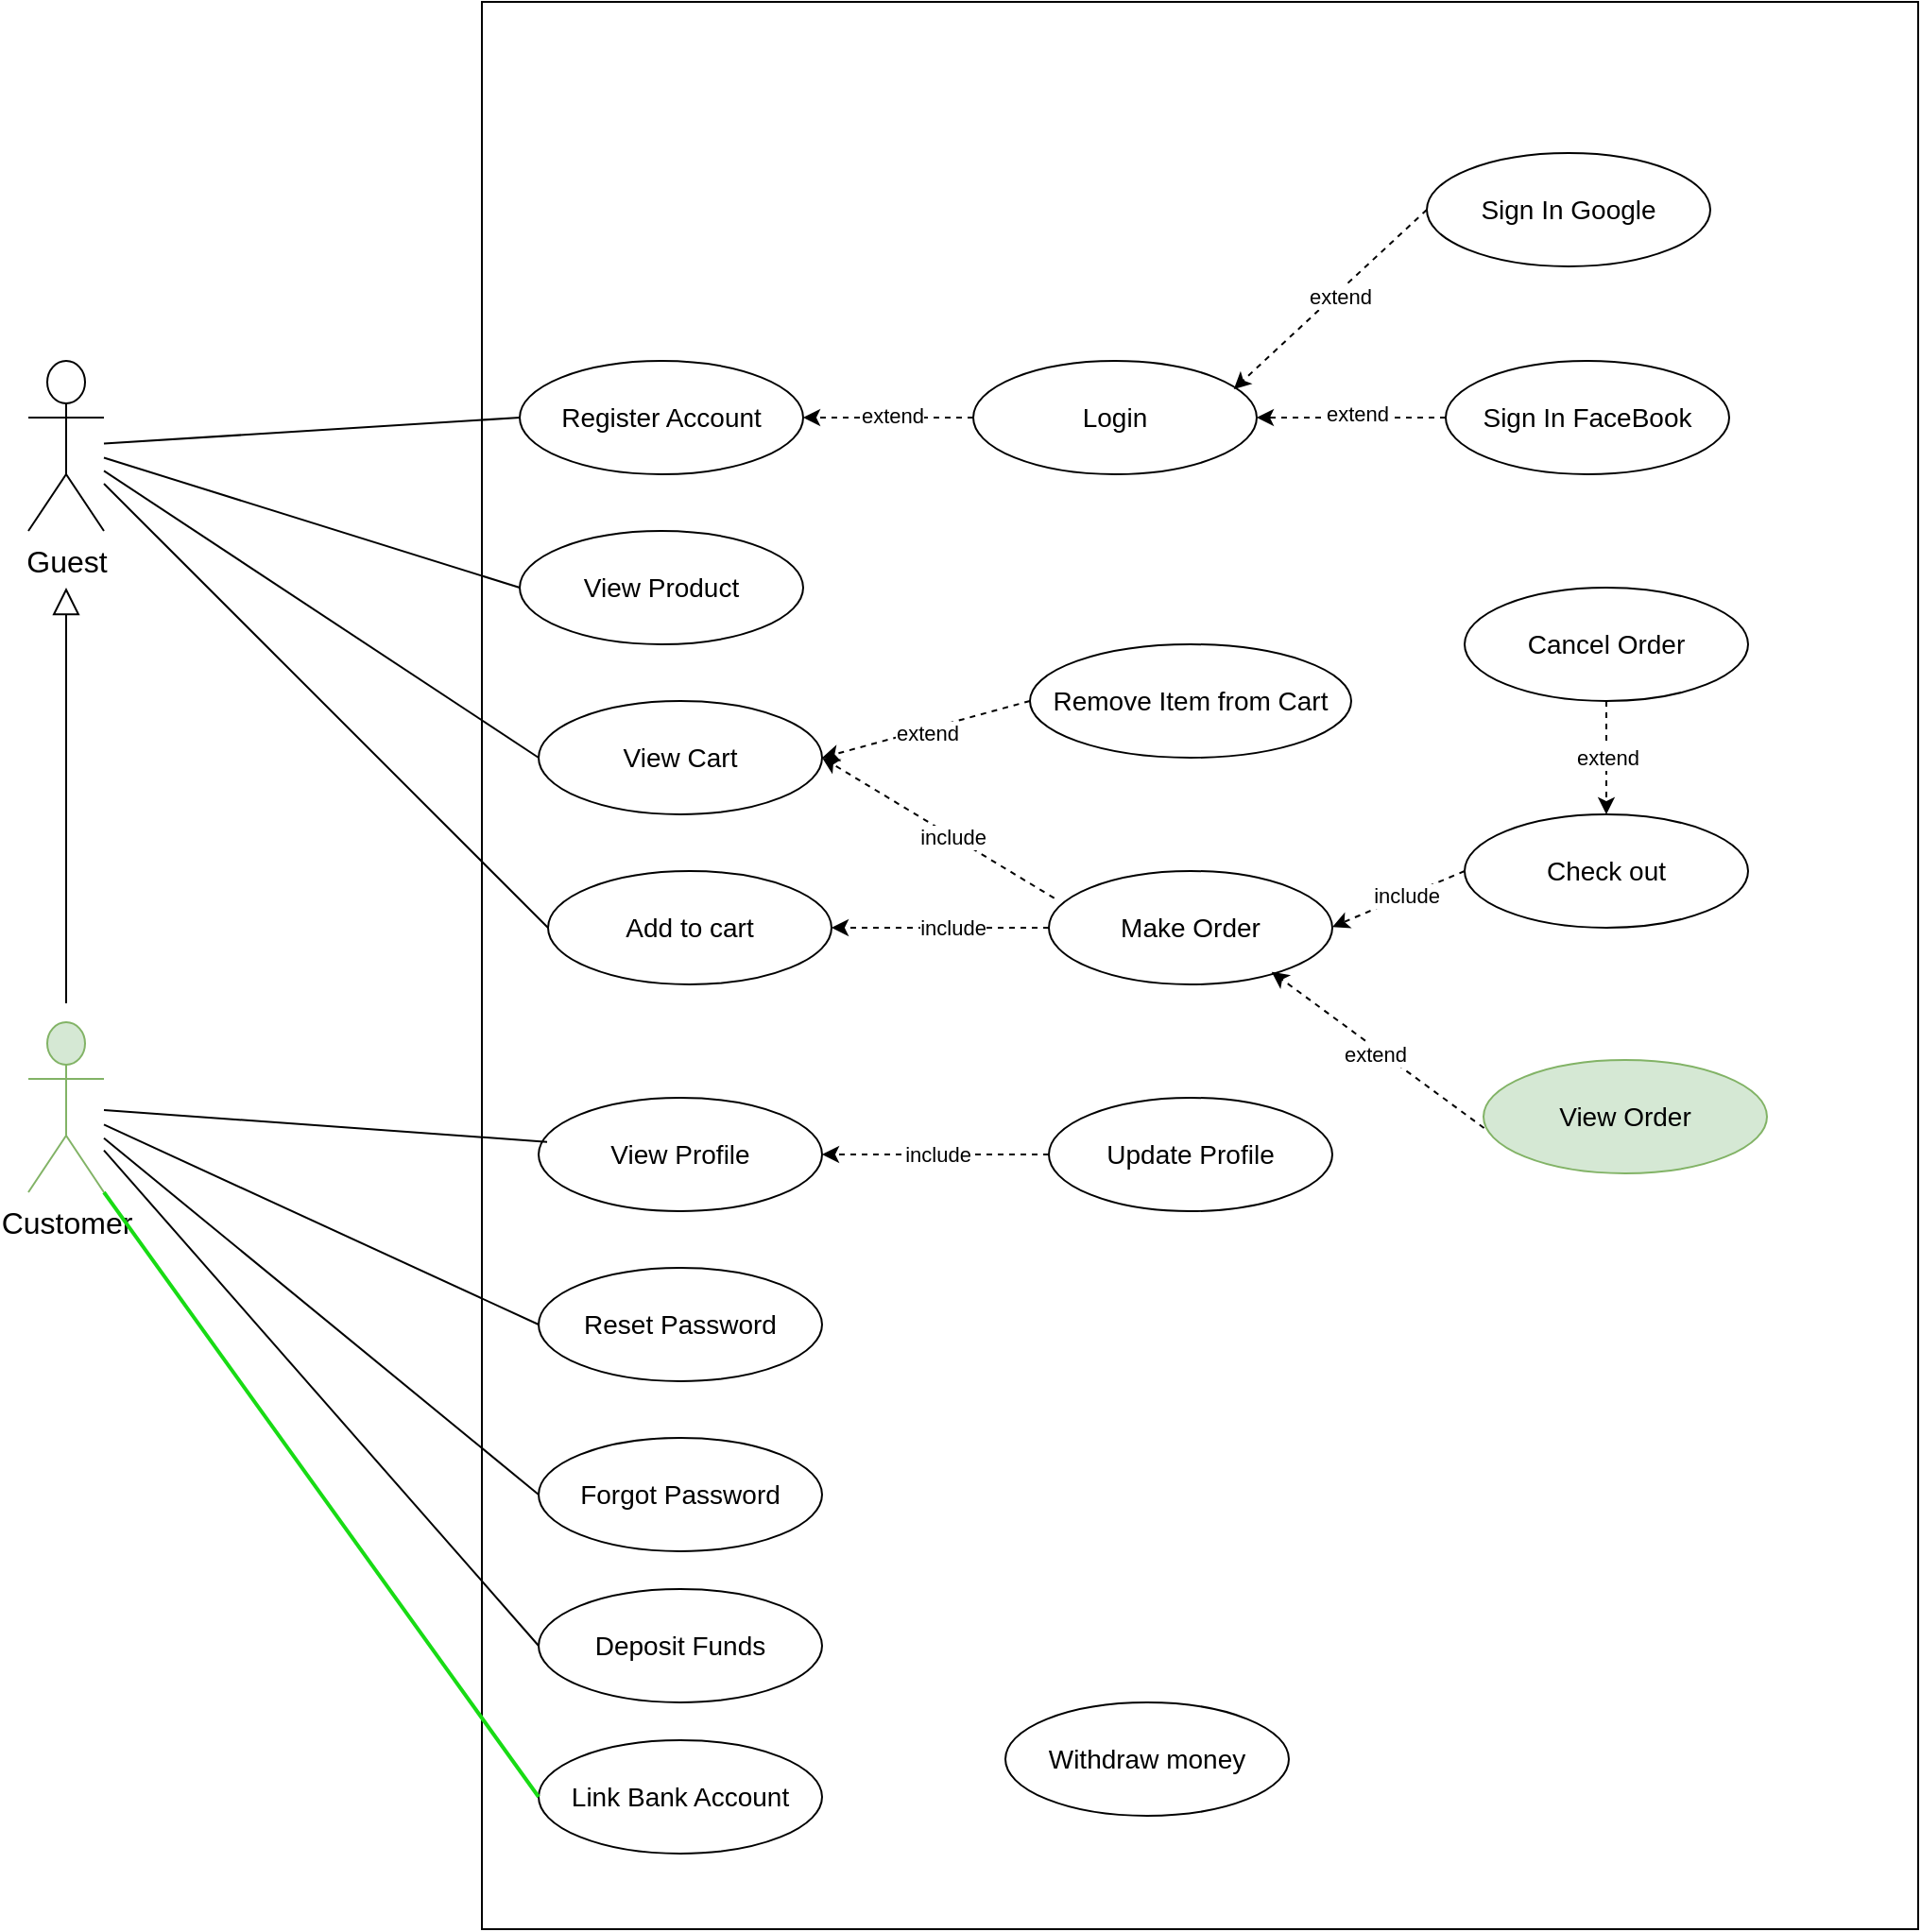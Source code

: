<mxfile version="21.8.2" type="device">
  <diagram name="Page-1" id="hIjCPjqprsrz1p6iRFdb">
    <mxGraphModel dx="1158" dy="2965" grid="1" gridSize="10" guides="1" tooltips="1" connect="1" arrows="1" fold="1" page="1" pageScale="1" pageWidth="1654" pageHeight="2336" math="0" shadow="0">
      <root>
        <mxCell id="0" />
        <mxCell id="1" parent="0" />
        <mxCell id="X5eDnd6aQtf5UFyxcaSR-5" value="" style="rounded=0;whiteSpace=wrap;html=1;" vertex="1" parent="1">
          <mxGeometry x="400" y="-50" width="760" height="1020" as="geometry" />
        </mxCell>
        <mxCell id="X5eDnd6aQtf5UFyxcaSR-1" value="&lt;font style=&quot;font-size: 16px;&quot;&gt;Guest&lt;/font&gt;" style="shape=umlActor;verticalLabelPosition=bottom;verticalAlign=top;html=1;outlineConnect=0;" vertex="1" parent="1">
          <mxGeometry x="160" y="140" width="40" height="90" as="geometry" />
        </mxCell>
        <mxCell id="X5eDnd6aQtf5UFyxcaSR-10" style="edgeStyle=orthogonalEdgeStyle;rounded=0;orthogonalLoop=1;jettySize=auto;html=1;entryX=1;entryY=0.5;entryDx=0;entryDy=0;dashed=1;" edge="1" parent="1" source="X5eDnd6aQtf5UFyxcaSR-6" target="X5eDnd6aQtf5UFyxcaSR-8">
          <mxGeometry relative="1" as="geometry" />
        </mxCell>
        <mxCell id="X5eDnd6aQtf5UFyxcaSR-11" value="extend" style="edgeLabel;html=1;align=center;verticalAlign=middle;resizable=0;points=[];" vertex="1" connectable="0" parent="X5eDnd6aQtf5UFyxcaSR-10">
          <mxGeometry x="-0.044" y="1" relative="1" as="geometry">
            <mxPoint y="-2" as="offset" />
          </mxGeometry>
        </mxCell>
        <mxCell id="X5eDnd6aQtf5UFyxcaSR-6" value="&lt;font style=&quot;font-size: 14px;&quot;&gt;Login&lt;/font&gt;" style="ellipse;whiteSpace=wrap;html=1;" vertex="1" parent="1">
          <mxGeometry x="660" y="140" width="150" height="60" as="geometry" />
        </mxCell>
        <mxCell id="X5eDnd6aQtf5UFyxcaSR-8" value="&lt;font style=&quot;font-size: 14px;&quot;&gt;Register Account&lt;/font&gt;" style="ellipse;whiteSpace=wrap;html=1;" vertex="1" parent="1">
          <mxGeometry x="420" y="140" width="150" height="60" as="geometry" />
        </mxCell>
        <mxCell id="X5eDnd6aQtf5UFyxcaSR-12" value="" style="endArrow=none;html=1;rounded=0;entryX=0;entryY=0.5;entryDx=0;entryDy=0;endFill=0;" edge="1" parent="1" source="X5eDnd6aQtf5UFyxcaSR-1" target="X5eDnd6aQtf5UFyxcaSR-8">
          <mxGeometry width="50" height="50" relative="1" as="geometry">
            <mxPoint x="250" y="220" as="sourcePoint" />
            <mxPoint x="300" y="170" as="targetPoint" />
          </mxGeometry>
        </mxCell>
        <mxCell id="X5eDnd6aQtf5UFyxcaSR-14" value="&lt;font style=&quot;font-size: 14px;&quot;&gt;View Product&lt;/font&gt;" style="ellipse;whiteSpace=wrap;html=1;" vertex="1" parent="1">
          <mxGeometry x="420" y="230" width="150" height="60" as="geometry" />
        </mxCell>
        <mxCell id="X5eDnd6aQtf5UFyxcaSR-15" value="" style="endArrow=none;html=1;rounded=0;exitX=0;exitY=0.5;exitDx=0;exitDy=0;" edge="1" parent="1" source="X5eDnd6aQtf5UFyxcaSR-14" target="X5eDnd6aQtf5UFyxcaSR-1">
          <mxGeometry width="50" height="50" relative="1" as="geometry">
            <mxPoint x="250" y="270" as="sourcePoint" />
            <mxPoint x="300" y="220" as="targetPoint" />
          </mxGeometry>
        </mxCell>
        <mxCell id="X5eDnd6aQtf5UFyxcaSR-17" style="edgeStyle=orthogonalEdgeStyle;rounded=0;orthogonalLoop=1;jettySize=auto;html=1;endArrow=block;endFill=0;endSize=12;" edge="1" parent="1">
          <mxGeometry relative="1" as="geometry">
            <mxPoint x="180" y="480" as="sourcePoint" />
            <mxPoint x="180" y="260" as="targetPoint" />
          </mxGeometry>
        </mxCell>
        <mxCell id="X5eDnd6aQtf5UFyxcaSR-16" value="&lt;font style=&quot;font-size: 16px;&quot;&gt;Customer&lt;/font&gt;" style="shape=umlActor;verticalLabelPosition=bottom;verticalAlign=top;html=1;outlineConnect=0;fillColor=#d5e8d4;strokeColor=#82b366;" vertex="1" parent="1">
          <mxGeometry x="160" y="490" width="40" height="90" as="geometry" />
        </mxCell>
        <mxCell id="X5eDnd6aQtf5UFyxcaSR-29" style="edgeStyle=orthogonalEdgeStyle;rounded=0;orthogonalLoop=1;jettySize=auto;html=1;dashed=1;" edge="1" parent="1" source="X5eDnd6aQtf5UFyxcaSR-21" target="X5eDnd6aQtf5UFyxcaSR-24">
          <mxGeometry relative="1" as="geometry" />
        </mxCell>
        <mxCell id="X5eDnd6aQtf5UFyxcaSR-30" value="include" style="edgeLabel;html=1;align=center;verticalAlign=middle;resizable=0;points=[];" vertex="1" connectable="0" parent="X5eDnd6aQtf5UFyxcaSR-29">
          <mxGeometry x="0.067" y="3" relative="1" as="geometry">
            <mxPoint x="5" y="-3" as="offset" />
          </mxGeometry>
        </mxCell>
        <mxCell id="X5eDnd6aQtf5UFyxcaSR-21" value="&lt;font style=&quot;font-size: 14px;&quot;&gt;Update Profile&lt;/font&gt;" style="ellipse;whiteSpace=wrap;html=1;" vertex="1" parent="1">
          <mxGeometry x="700" y="530" width="150" height="60" as="geometry" />
        </mxCell>
        <mxCell id="X5eDnd6aQtf5UFyxcaSR-24" value="&lt;font style=&quot;font-size: 14px;&quot;&gt;View Profile&lt;/font&gt;" style="ellipse;whiteSpace=wrap;html=1;" vertex="1" parent="1">
          <mxGeometry x="430" y="530" width="150" height="60" as="geometry" />
        </mxCell>
        <mxCell id="X5eDnd6aQtf5UFyxcaSR-28" value="" style="endArrow=none;html=1;rounded=0;entryX=0.03;entryY=0.389;entryDx=0;entryDy=0;entryPerimeter=0;" edge="1" parent="1" source="X5eDnd6aQtf5UFyxcaSR-16" target="X5eDnd6aQtf5UFyxcaSR-24">
          <mxGeometry width="50" height="50" relative="1" as="geometry">
            <mxPoint x="290" y="570" as="sourcePoint" />
            <mxPoint x="420.0" y="450" as="targetPoint" />
          </mxGeometry>
        </mxCell>
        <mxCell id="X5eDnd6aQtf5UFyxcaSR-31" value="&lt;font style=&quot;font-size: 14px;&quot;&gt;View Cart&lt;/font&gt;" style="ellipse;whiteSpace=wrap;html=1;" vertex="1" parent="1">
          <mxGeometry x="430" y="320" width="150" height="60" as="geometry" />
        </mxCell>
        <mxCell id="X5eDnd6aQtf5UFyxcaSR-32" value="&lt;font style=&quot;font-size: 14px;&quot;&gt;Add to cart&lt;/font&gt;" style="ellipse;whiteSpace=wrap;html=1;" vertex="1" parent="1">
          <mxGeometry x="435" y="410" width="150" height="60" as="geometry" />
        </mxCell>
        <mxCell id="X5eDnd6aQtf5UFyxcaSR-36" style="rounded=0;orthogonalLoop=1;jettySize=auto;html=1;dashed=1;" edge="1" parent="1" source="X5eDnd6aQtf5UFyxcaSR-35" target="X5eDnd6aQtf5UFyxcaSR-32">
          <mxGeometry relative="1" as="geometry" />
        </mxCell>
        <mxCell id="X5eDnd6aQtf5UFyxcaSR-37" value="include" style="edgeLabel;html=1;align=center;verticalAlign=middle;resizable=0;points=[];" vertex="1" connectable="0" parent="X5eDnd6aQtf5UFyxcaSR-36">
          <mxGeometry x="-0.113" relative="1" as="geometry">
            <mxPoint as="offset" />
          </mxGeometry>
        </mxCell>
        <mxCell id="X5eDnd6aQtf5UFyxcaSR-35" value="&lt;font style=&quot;font-size: 14px;&quot;&gt;Make Order&lt;/font&gt;" style="ellipse;whiteSpace=wrap;html=1;" vertex="1" parent="1">
          <mxGeometry x="700" y="410" width="150" height="60" as="geometry" />
        </mxCell>
        <mxCell id="X5eDnd6aQtf5UFyxcaSR-38" value="&lt;font style=&quot;font-size: 14px;&quot;&gt;Check out&lt;/font&gt;" style="ellipse;whiteSpace=wrap;html=1;" vertex="1" parent="1">
          <mxGeometry x="920" y="380" width="150" height="60" as="geometry" />
        </mxCell>
        <mxCell id="X5eDnd6aQtf5UFyxcaSR-40" style="rounded=0;orthogonalLoop=1;jettySize=auto;html=1;dashed=1;entryX=1;entryY=0.5;entryDx=0;entryDy=0;exitX=0.019;exitY=0.239;exitDx=0;exitDy=0;exitPerimeter=0;" edge="1" parent="1" source="X5eDnd6aQtf5UFyxcaSR-35" target="X5eDnd6aQtf5UFyxcaSR-31">
          <mxGeometry relative="1" as="geometry">
            <mxPoint x="710" y="450" as="sourcePoint" />
            <mxPoint x="600" y="450" as="targetPoint" />
          </mxGeometry>
        </mxCell>
        <mxCell id="X5eDnd6aQtf5UFyxcaSR-41" value="include" style="edgeLabel;html=1;align=center;verticalAlign=middle;resizable=0;points=[];" vertex="1" connectable="0" parent="X5eDnd6aQtf5UFyxcaSR-40">
          <mxGeometry x="-0.113" relative="1" as="geometry">
            <mxPoint as="offset" />
          </mxGeometry>
        </mxCell>
        <mxCell id="X5eDnd6aQtf5UFyxcaSR-42" style="rounded=0;orthogonalLoop=1;jettySize=auto;html=1;dashed=1;exitX=0;exitY=0.5;exitDx=0;exitDy=0;" edge="1" parent="1" source="X5eDnd6aQtf5UFyxcaSR-38">
          <mxGeometry relative="1" as="geometry">
            <mxPoint x="920" y="440" as="sourcePoint" />
            <mxPoint x="850" y="439.58" as="targetPoint" />
          </mxGeometry>
        </mxCell>
        <mxCell id="X5eDnd6aQtf5UFyxcaSR-43" value="include" style="edgeLabel;html=1;align=center;verticalAlign=middle;resizable=0;points=[];" vertex="1" connectable="0" parent="X5eDnd6aQtf5UFyxcaSR-42">
          <mxGeometry x="-0.113" relative="1" as="geometry">
            <mxPoint as="offset" />
          </mxGeometry>
        </mxCell>
        <mxCell id="X5eDnd6aQtf5UFyxcaSR-44" value="" style="endArrow=none;html=1;rounded=0;exitX=0;exitY=0.5;exitDx=0;exitDy=0;" edge="1" parent="1" source="X5eDnd6aQtf5UFyxcaSR-31" target="X5eDnd6aQtf5UFyxcaSR-1">
          <mxGeometry width="50" height="50" relative="1" as="geometry">
            <mxPoint x="260" y="400" as="sourcePoint" />
            <mxPoint x="310" y="350" as="targetPoint" />
          </mxGeometry>
        </mxCell>
        <mxCell id="X5eDnd6aQtf5UFyxcaSR-45" value="" style="endArrow=none;html=1;rounded=0;exitX=0;exitY=0.5;exitDx=0;exitDy=0;" edge="1" parent="1" source="X5eDnd6aQtf5UFyxcaSR-32" target="X5eDnd6aQtf5UFyxcaSR-1">
          <mxGeometry width="50" height="50" relative="1" as="geometry">
            <mxPoint x="260" y="390" as="sourcePoint" />
            <mxPoint x="310" y="340" as="targetPoint" />
          </mxGeometry>
        </mxCell>
        <mxCell id="X5eDnd6aQtf5UFyxcaSR-47" value="&lt;span style=&quot;font-size: 14px;&quot;&gt;Sign In Google&lt;/span&gt;" style="ellipse;whiteSpace=wrap;html=1;" vertex="1" parent="1">
          <mxGeometry x="900" y="30" width="150" height="60" as="geometry" />
        </mxCell>
        <mxCell id="X5eDnd6aQtf5UFyxcaSR-48" value="&lt;font style=&quot;font-size: 14px;&quot;&gt;Cancel Order&lt;/font&gt;" style="ellipse;whiteSpace=wrap;html=1;" vertex="1" parent="1">
          <mxGeometry x="920" y="260" width="150" height="60" as="geometry" />
        </mxCell>
        <mxCell id="X5eDnd6aQtf5UFyxcaSR-49" value="&lt;font style=&quot;font-size: 14px;&quot;&gt;View Order&lt;/font&gt;" style="ellipse;whiteSpace=wrap;html=1;fillColor=#d5e8d4;strokeColor=#82b366;" vertex="1" parent="1">
          <mxGeometry x="930" y="510" width="150" height="60" as="geometry" />
        </mxCell>
        <mxCell id="X5eDnd6aQtf5UFyxcaSR-51" value="" style="endArrow=classic;html=1;rounded=0;exitX=0.5;exitY=1;exitDx=0;exitDy=0;dashed=1;entryX=0.5;entryY=0;entryDx=0;entryDy=0;" edge="1" parent="1" source="X5eDnd6aQtf5UFyxcaSR-48" target="X5eDnd6aQtf5UFyxcaSR-38">
          <mxGeometry width="50" height="50" relative="1" as="geometry">
            <mxPoint x="810" y="370" as="sourcePoint" />
            <mxPoint x="860" y="320" as="targetPoint" />
          </mxGeometry>
        </mxCell>
        <mxCell id="X5eDnd6aQtf5UFyxcaSR-52" value="extend&amp;nbsp;" style="edgeLabel;html=1;align=center;verticalAlign=middle;resizable=0;points=[];" vertex="1" connectable="0" parent="X5eDnd6aQtf5UFyxcaSR-51">
          <mxGeometry x="-0.018" y="2" relative="1" as="geometry">
            <mxPoint as="offset" />
          </mxGeometry>
        </mxCell>
        <mxCell id="X5eDnd6aQtf5UFyxcaSR-53" value="" style="endArrow=classic;html=1;rounded=0;exitX=0.002;exitY=0.6;exitDx=0;exitDy=0;dashed=1;exitPerimeter=0;entryX=0.786;entryY=0.889;entryDx=0;entryDy=0;entryPerimeter=0;" edge="1" parent="1" source="X5eDnd6aQtf5UFyxcaSR-49" target="X5eDnd6aQtf5UFyxcaSR-35">
          <mxGeometry width="50" height="50" relative="1" as="geometry">
            <mxPoint x="920" y="260" as="sourcePoint" />
            <mxPoint x="806" y="421" as="targetPoint" />
          </mxGeometry>
        </mxCell>
        <mxCell id="X5eDnd6aQtf5UFyxcaSR-54" value="extend&amp;nbsp;" style="edgeLabel;html=1;align=center;verticalAlign=middle;resizable=0;points=[];" vertex="1" connectable="0" parent="X5eDnd6aQtf5UFyxcaSR-53">
          <mxGeometry x="-0.018" y="2" relative="1" as="geometry">
            <mxPoint as="offset" />
          </mxGeometry>
        </mxCell>
        <mxCell id="X5eDnd6aQtf5UFyxcaSR-57" value="&lt;span style=&quot;font-size: 14px;&quot;&gt;Sign In FaceBook&lt;/span&gt;" style="ellipse;whiteSpace=wrap;html=1;" vertex="1" parent="1">
          <mxGeometry x="910" y="140" width="150" height="60" as="geometry" />
        </mxCell>
        <mxCell id="X5eDnd6aQtf5UFyxcaSR-59" value="" style="endArrow=classic;html=1;rounded=0;exitX=0;exitY=0.5;exitDx=0;exitDy=0;entryX=0.919;entryY=0.25;entryDx=0;entryDy=0;entryPerimeter=0;dashed=1;" edge="1" parent="1" source="X5eDnd6aQtf5UFyxcaSR-47" target="X5eDnd6aQtf5UFyxcaSR-6">
          <mxGeometry width="50" height="50" relative="1" as="geometry">
            <mxPoint x="680" y="160" as="sourcePoint" />
            <mxPoint x="730" y="110" as="targetPoint" />
          </mxGeometry>
        </mxCell>
        <mxCell id="X5eDnd6aQtf5UFyxcaSR-60" value="extend" style="edgeLabel;html=1;align=center;verticalAlign=middle;resizable=0;points=[];" vertex="1" connectable="0" parent="X5eDnd6aQtf5UFyxcaSR-59">
          <mxGeometry x="-0.064" y="3" relative="1" as="geometry">
            <mxPoint y="-1" as="offset" />
          </mxGeometry>
        </mxCell>
        <mxCell id="X5eDnd6aQtf5UFyxcaSR-61" value="" style="endArrow=classic;html=1;rounded=0;exitX=0;exitY=0.5;exitDx=0;exitDy=0;dashed=1;" edge="1" parent="1" source="X5eDnd6aQtf5UFyxcaSR-57" target="X5eDnd6aQtf5UFyxcaSR-6">
          <mxGeometry width="50" height="50" relative="1" as="geometry">
            <mxPoint x="770" y="160" as="sourcePoint" />
            <mxPoint x="820" y="110" as="targetPoint" />
          </mxGeometry>
        </mxCell>
        <mxCell id="X5eDnd6aQtf5UFyxcaSR-62" value="extend" style="edgeLabel;html=1;align=center;verticalAlign=middle;resizable=0;points=[];" vertex="1" connectable="0" parent="X5eDnd6aQtf5UFyxcaSR-61">
          <mxGeometry x="-0.046" y="-2" relative="1" as="geometry">
            <mxPoint as="offset" />
          </mxGeometry>
        </mxCell>
        <mxCell id="X5eDnd6aQtf5UFyxcaSR-63" value="&lt;font style=&quot;font-size: 14px;&quot;&gt;Reset Password&lt;/font&gt;" style="ellipse;whiteSpace=wrap;html=1;" vertex="1" parent="1">
          <mxGeometry x="430" y="620" width="150" height="60" as="geometry" />
        </mxCell>
        <mxCell id="X5eDnd6aQtf5UFyxcaSR-64" value="&lt;font style=&quot;font-size: 14px;&quot;&gt;Forgot Password&lt;/font&gt;" style="ellipse;whiteSpace=wrap;html=1;" vertex="1" parent="1">
          <mxGeometry x="430" y="710" width="150" height="60" as="geometry" />
        </mxCell>
        <mxCell id="X5eDnd6aQtf5UFyxcaSR-65" value="" style="endArrow=none;html=1;rounded=0;exitX=0;exitY=0.5;exitDx=0;exitDy=0;" edge="1" parent="1" source="X5eDnd6aQtf5UFyxcaSR-63" target="X5eDnd6aQtf5UFyxcaSR-16">
          <mxGeometry width="50" height="50" relative="1" as="geometry">
            <mxPoint x="210" y="680" as="sourcePoint" />
            <mxPoint x="260" y="630" as="targetPoint" />
          </mxGeometry>
        </mxCell>
        <mxCell id="X5eDnd6aQtf5UFyxcaSR-66" value="" style="endArrow=none;html=1;rounded=0;exitX=0;exitY=0.5;exitDx=0;exitDy=0;" edge="1" parent="1" source="X5eDnd6aQtf5UFyxcaSR-64" target="X5eDnd6aQtf5UFyxcaSR-16">
          <mxGeometry width="50" height="50" relative="1" as="geometry">
            <mxPoint x="280" y="740" as="sourcePoint" />
            <mxPoint x="330" y="690" as="targetPoint" />
          </mxGeometry>
        </mxCell>
        <mxCell id="X5eDnd6aQtf5UFyxcaSR-67" value="&lt;font style=&quot;font-size: 14px;&quot;&gt;Link Bank Account&lt;/font&gt;" style="ellipse;whiteSpace=wrap;html=1;" vertex="1" parent="1">
          <mxGeometry x="430" y="870" width="150" height="60" as="geometry" />
        </mxCell>
        <mxCell id="X5eDnd6aQtf5UFyxcaSR-69" value="&lt;font style=&quot;font-size: 14px;&quot;&gt;Deposit Funds&lt;/font&gt;" style="ellipse;whiteSpace=wrap;html=1;" vertex="1" parent="1">
          <mxGeometry x="430" y="790" width="150" height="60" as="geometry" />
        </mxCell>
        <mxCell id="X5eDnd6aQtf5UFyxcaSR-74" value="" style="endArrow=none;html=1;rounded=0;exitX=0;exitY=0.5;exitDx=0;exitDy=0;" edge="1" parent="1" source="X5eDnd6aQtf5UFyxcaSR-69" target="X5eDnd6aQtf5UFyxcaSR-16">
          <mxGeometry width="50" height="50" relative="1" as="geometry">
            <mxPoint x="210" y="720" as="sourcePoint" />
            <mxPoint x="260" y="670" as="targetPoint" />
          </mxGeometry>
        </mxCell>
        <mxCell id="X5eDnd6aQtf5UFyxcaSR-75" value="&lt;font style=&quot;font-size: 14px;&quot;&gt;Withdraw money&lt;/font&gt;" style="ellipse;whiteSpace=wrap;html=1;" vertex="1" parent="1">
          <mxGeometry x="677" y="850" width="150" height="60" as="geometry" />
        </mxCell>
        <mxCell id="X5eDnd6aQtf5UFyxcaSR-68" value="" style="endArrow=none;html=1;rounded=0;entryX=1;entryY=1;entryDx=0;entryDy=0;entryPerimeter=0;exitX=0;exitY=0.5;exitDx=0;exitDy=0;strokeColor=#18db14;targetPerimeterSpacing=0;strokeWidth=2;" edge="1" parent="1" source="X5eDnd6aQtf5UFyxcaSR-67" target="X5eDnd6aQtf5UFyxcaSR-16">
          <mxGeometry width="50" height="50" relative="1" as="geometry">
            <mxPoint x="240" y="690" as="sourcePoint" />
            <mxPoint x="290" y="640" as="targetPoint" />
          </mxGeometry>
        </mxCell>
        <mxCell id="X5eDnd6aQtf5UFyxcaSR-78" value="&lt;font style=&quot;font-size: 14px;&quot;&gt;Remove Item from Cart&lt;/font&gt;" style="ellipse;whiteSpace=wrap;html=1;" vertex="1" parent="1">
          <mxGeometry x="690" y="290" width="170" height="60" as="geometry" />
        </mxCell>
        <mxCell id="X5eDnd6aQtf5UFyxcaSR-79" value="" style="endArrow=classic;html=1;rounded=0;exitX=0;exitY=0.5;exitDx=0;exitDy=0;dashed=1;entryX=1;entryY=0.5;entryDx=0;entryDy=0;" edge="1" parent="1" source="X5eDnd6aQtf5UFyxcaSR-78" target="X5eDnd6aQtf5UFyxcaSR-31">
          <mxGeometry width="50" height="50" relative="1" as="geometry">
            <mxPoint x="640" y="290" as="sourcePoint" />
            <mxPoint x="640" y="350" as="targetPoint" />
          </mxGeometry>
        </mxCell>
        <mxCell id="X5eDnd6aQtf5UFyxcaSR-80" value="extend&amp;nbsp;" style="edgeLabel;html=1;align=center;verticalAlign=middle;resizable=0;points=[];" vertex="1" connectable="0" parent="X5eDnd6aQtf5UFyxcaSR-79">
          <mxGeometry x="-0.018" y="2" relative="1" as="geometry">
            <mxPoint as="offset" />
          </mxGeometry>
        </mxCell>
      </root>
    </mxGraphModel>
  </diagram>
</mxfile>
